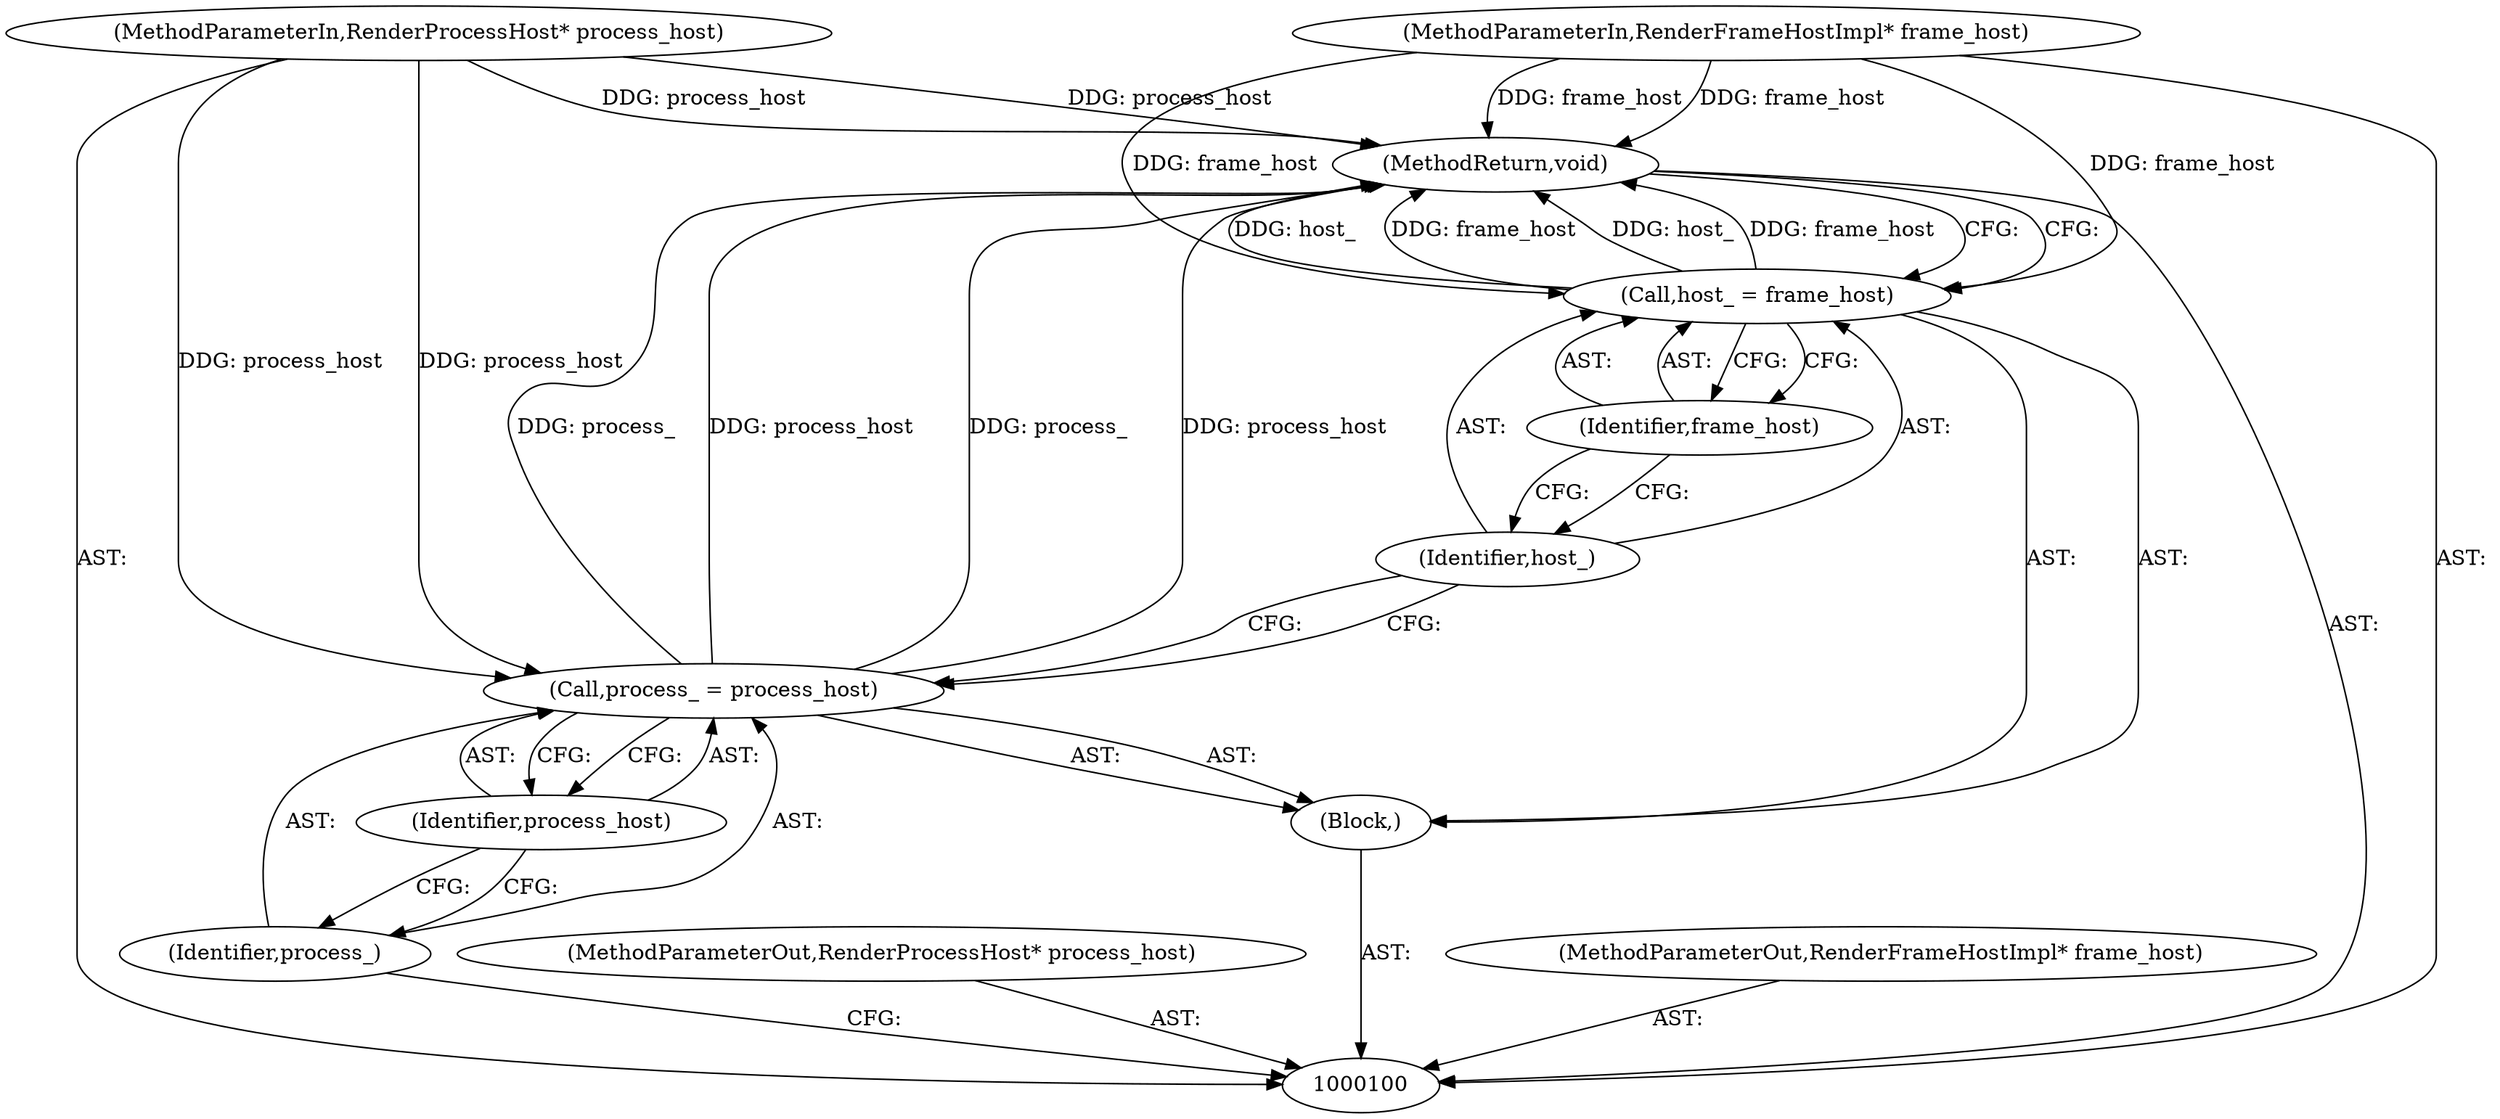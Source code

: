 digraph "1_Chrome_3c8e4852477d5b1e2da877808c998dc57db9460f_22" {
"1000110" [label="(MethodReturn,void)"];
"1000101" [label="(MethodParameterIn,RenderProcessHost* process_host)"];
"1000121" [label="(MethodParameterOut,RenderProcessHost* process_host)"];
"1000102" [label="(MethodParameterIn,RenderFrameHostImpl* frame_host)"];
"1000122" [label="(MethodParameterOut,RenderFrameHostImpl* frame_host)"];
"1000103" [label="(Block,)"];
"1000106" [label="(Identifier,process_host)"];
"1000104" [label="(Call,process_ = process_host)"];
"1000105" [label="(Identifier,process_)"];
"1000109" [label="(Identifier,frame_host)"];
"1000107" [label="(Call,host_ = frame_host)"];
"1000108" [label="(Identifier,host_)"];
"1000110" -> "1000100"  [label="AST: "];
"1000110" -> "1000107"  [label="CFG: "];
"1000107" -> "1000110"  [label="DDG: host_"];
"1000107" -> "1000110"  [label="DDG: frame_host"];
"1000104" -> "1000110"  [label="DDG: process_"];
"1000104" -> "1000110"  [label="DDG: process_host"];
"1000102" -> "1000110"  [label="DDG: frame_host"];
"1000101" -> "1000110"  [label="DDG: process_host"];
"1000101" -> "1000100"  [label="AST: "];
"1000101" -> "1000110"  [label="DDG: process_host"];
"1000101" -> "1000104"  [label="DDG: process_host"];
"1000121" -> "1000100"  [label="AST: "];
"1000102" -> "1000100"  [label="AST: "];
"1000102" -> "1000110"  [label="DDG: frame_host"];
"1000102" -> "1000107"  [label="DDG: frame_host"];
"1000122" -> "1000100"  [label="AST: "];
"1000103" -> "1000100"  [label="AST: "];
"1000104" -> "1000103"  [label="AST: "];
"1000107" -> "1000103"  [label="AST: "];
"1000106" -> "1000104"  [label="AST: "];
"1000106" -> "1000105"  [label="CFG: "];
"1000104" -> "1000106"  [label="CFG: "];
"1000104" -> "1000103"  [label="AST: "];
"1000104" -> "1000106"  [label="CFG: "];
"1000105" -> "1000104"  [label="AST: "];
"1000106" -> "1000104"  [label="AST: "];
"1000108" -> "1000104"  [label="CFG: "];
"1000104" -> "1000110"  [label="DDG: process_"];
"1000104" -> "1000110"  [label="DDG: process_host"];
"1000101" -> "1000104"  [label="DDG: process_host"];
"1000105" -> "1000104"  [label="AST: "];
"1000105" -> "1000100"  [label="CFG: "];
"1000106" -> "1000105"  [label="CFG: "];
"1000109" -> "1000107"  [label="AST: "];
"1000109" -> "1000108"  [label="CFG: "];
"1000107" -> "1000109"  [label="CFG: "];
"1000107" -> "1000103"  [label="AST: "];
"1000107" -> "1000109"  [label="CFG: "];
"1000108" -> "1000107"  [label="AST: "];
"1000109" -> "1000107"  [label="AST: "];
"1000110" -> "1000107"  [label="CFG: "];
"1000107" -> "1000110"  [label="DDG: host_"];
"1000107" -> "1000110"  [label="DDG: frame_host"];
"1000102" -> "1000107"  [label="DDG: frame_host"];
"1000108" -> "1000107"  [label="AST: "];
"1000108" -> "1000104"  [label="CFG: "];
"1000109" -> "1000108"  [label="CFG: "];
}
